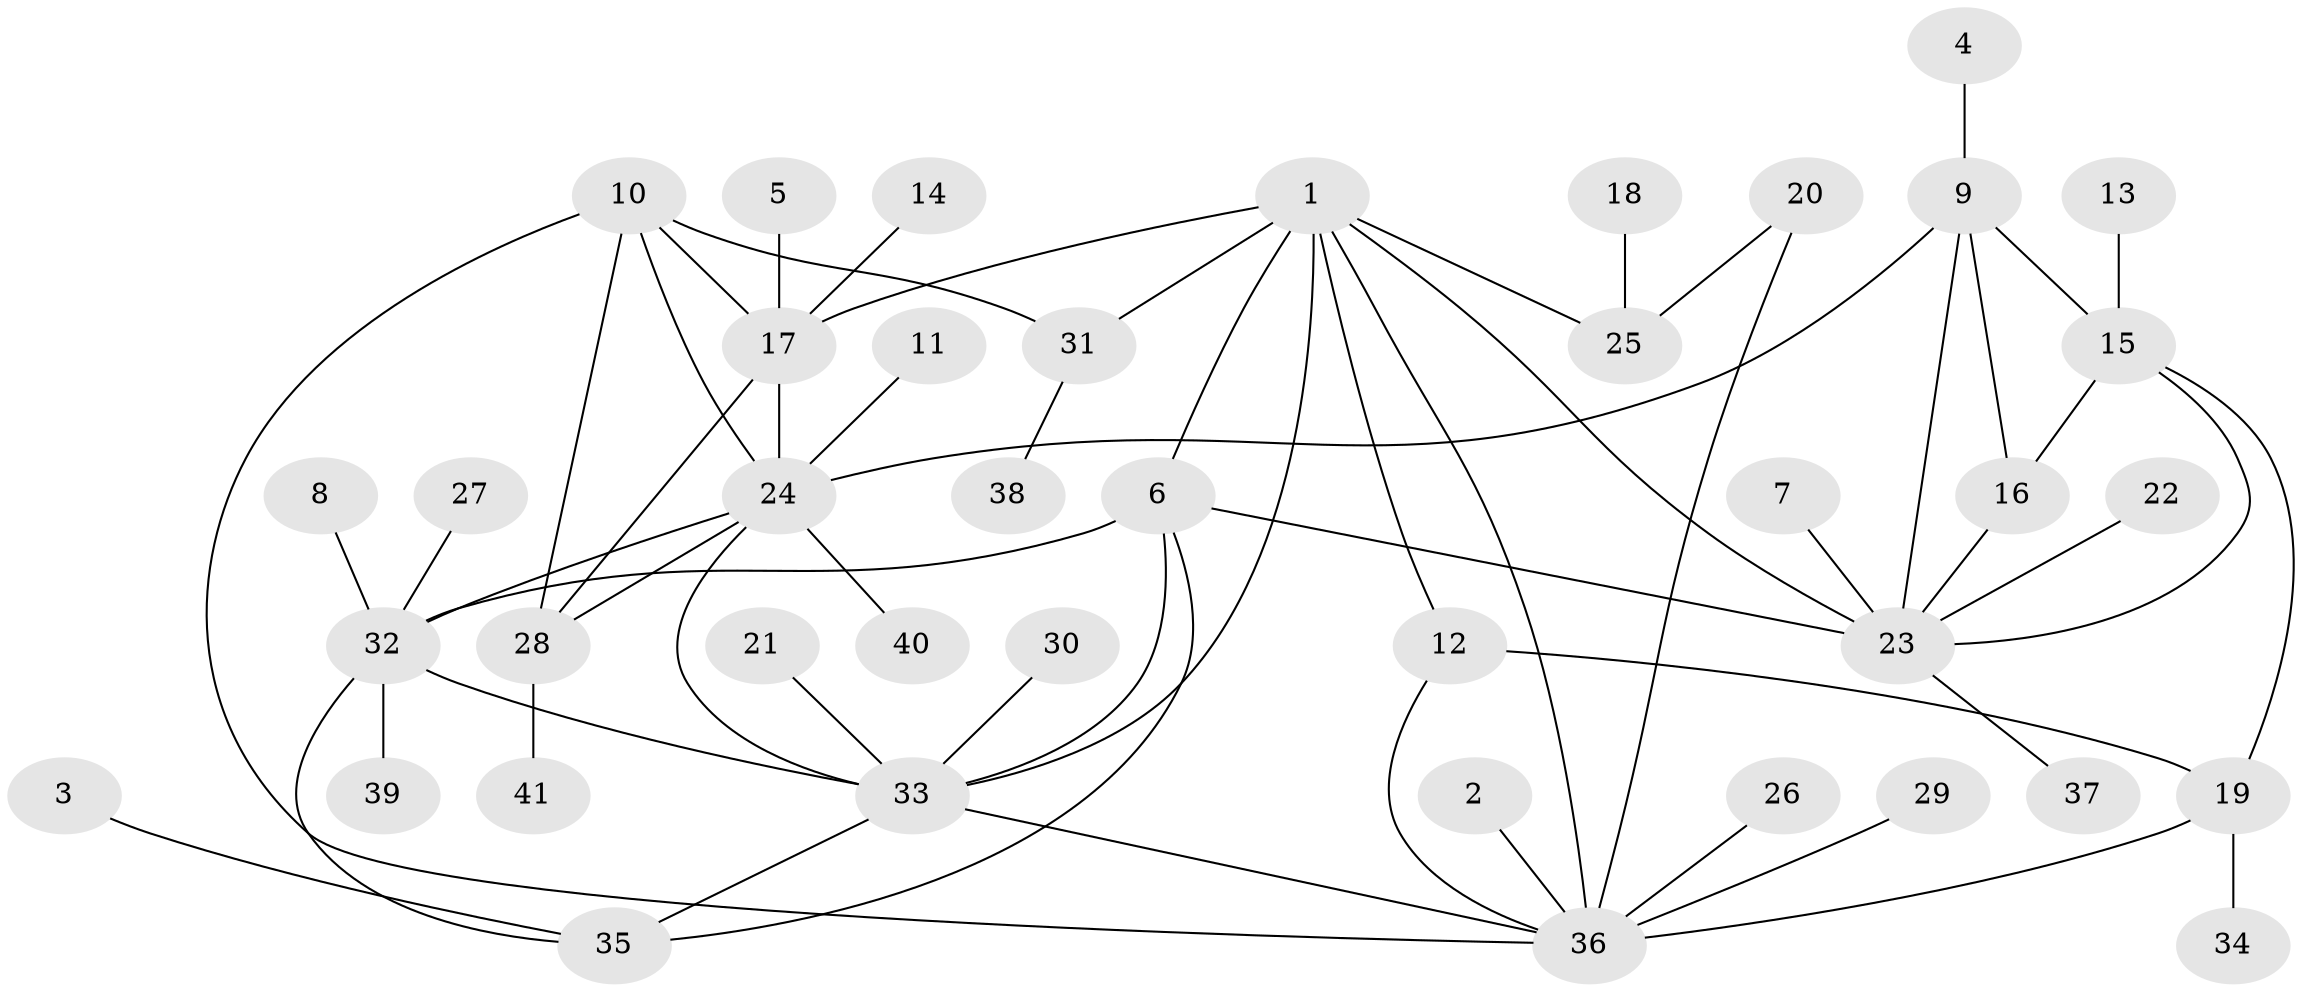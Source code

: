 // original degree distribution, {4: 0.09876543209876543, 5: 0.04938271604938271, 9: 0.024691358024691357, 6: 0.037037037037037035, 7: 0.037037037037037035, 10: 0.024691358024691357, 11: 0.012345679012345678, 3: 0.04938271604938271, 1: 0.5432098765432098, 2: 0.12345679012345678}
// Generated by graph-tools (version 1.1) at 2025/26/03/09/25 03:26:39]
// undirected, 41 vertices, 61 edges
graph export_dot {
graph [start="1"]
  node [color=gray90,style=filled];
  1;
  2;
  3;
  4;
  5;
  6;
  7;
  8;
  9;
  10;
  11;
  12;
  13;
  14;
  15;
  16;
  17;
  18;
  19;
  20;
  21;
  22;
  23;
  24;
  25;
  26;
  27;
  28;
  29;
  30;
  31;
  32;
  33;
  34;
  35;
  36;
  37;
  38;
  39;
  40;
  41;
  1 -- 6 [weight=1.0];
  1 -- 12 [weight=1.0];
  1 -- 17 [weight=2.0];
  1 -- 23 [weight=2.0];
  1 -- 25 [weight=1.0];
  1 -- 31 [weight=1.0];
  1 -- 33 [weight=1.0];
  1 -- 36 [weight=1.0];
  2 -- 36 [weight=1.0];
  3 -- 35 [weight=1.0];
  4 -- 9 [weight=1.0];
  5 -- 17 [weight=1.0];
  6 -- 23 [weight=1.0];
  6 -- 32 [weight=1.0];
  6 -- 33 [weight=1.0];
  6 -- 35 [weight=1.0];
  7 -- 23 [weight=1.0];
  8 -- 32 [weight=1.0];
  9 -- 15 [weight=1.0];
  9 -- 16 [weight=1.0];
  9 -- 23 [weight=1.0];
  9 -- 24 [weight=1.0];
  10 -- 17 [weight=1.0];
  10 -- 24 [weight=1.0];
  10 -- 28 [weight=1.0];
  10 -- 31 [weight=1.0];
  10 -- 36 [weight=1.0];
  11 -- 24 [weight=1.0];
  12 -- 19 [weight=1.0];
  12 -- 36 [weight=2.0];
  13 -- 15 [weight=1.0];
  14 -- 17 [weight=1.0];
  15 -- 16 [weight=1.0];
  15 -- 19 [weight=1.0];
  15 -- 23 [weight=1.0];
  16 -- 23 [weight=1.0];
  17 -- 24 [weight=1.0];
  17 -- 28 [weight=1.0];
  18 -- 25 [weight=1.0];
  19 -- 34 [weight=1.0];
  19 -- 36 [weight=2.0];
  20 -- 25 [weight=1.0];
  20 -- 36 [weight=1.0];
  21 -- 33 [weight=1.0];
  22 -- 23 [weight=1.0];
  23 -- 37 [weight=1.0];
  24 -- 28 [weight=1.0];
  24 -- 32 [weight=1.0];
  24 -- 33 [weight=1.0];
  24 -- 40 [weight=1.0];
  26 -- 36 [weight=1.0];
  27 -- 32 [weight=1.0];
  28 -- 41 [weight=1.0];
  29 -- 36 [weight=1.0];
  30 -- 33 [weight=1.0];
  31 -- 38 [weight=1.0];
  32 -- 33 [weight=1.0];
  32 -- 35 [weight=1.0];
  32 -- 39 [weight=1.0];
  33 -- 35 [weight=1.0];
  33 -- 36 [weight=1.0];
}
